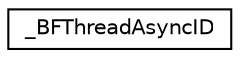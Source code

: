 digraph "Graphical Class Hierarchy"
{
 // LATEX_PDF_SIZE
  edge [fontname="Helvetica",fontsize="10",labelfontname="Helvetica",labelfontsize="10"];
  node [fontname="Helvetica",fontsize="10",shape=record];
  rankdir="LR";
  Node0 [label="_BFThreadAsyncID",height=0.2,width=0.4,color="black", fillcolor="white", style="filled",URL="$de/d76/struct__BFThreadAsyncID.html",tooltip=" "];
}
